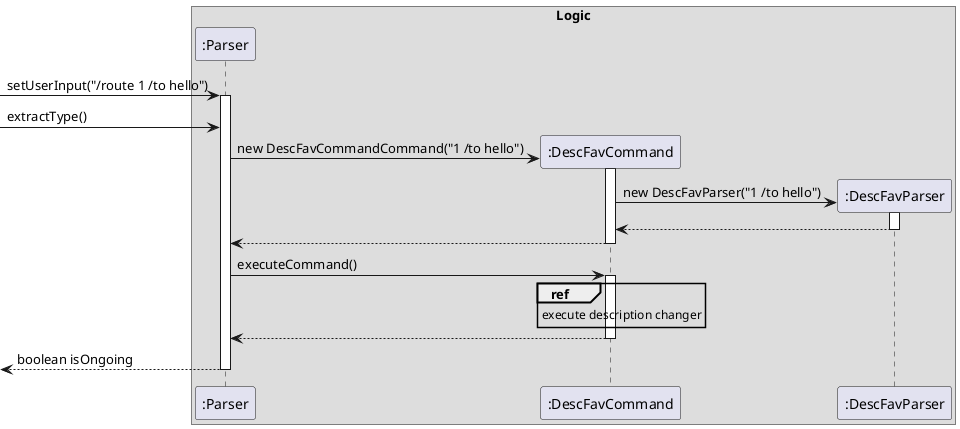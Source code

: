 @startuml
box Logic
[-> ":Parser": setUserInput("/route 1 /to hello")
activate ":Parser"
[-> ":Parser": extractType()

create ":DescFavCommand"
":Parser" -> ":DescFavCommand":new DescFavCommandCommand("1 /to hello")
activate ":DescFavCommand"

create ":DescFavParser"
":DescFavCommand" -> ":DescFavParser": new DescFavParser("1 /to hello")
activate ":DescFavParser"
":DescFavCommand" <-- ":DescFavParser"
deactivate ":DescFavParser"

":Parser" <-- ":DescFavCommand"
deactivate ":DescFavCommand"

":Parser" -> ":DescFavCommand":executeCommand()
activate ":DescFavCommand"

ref over ":DescFavCommand"
execute description changer
end

":Parser" <-- ":DescFavCommand"
deactivate ":DescFavCommand"
[<-- ":Parser": boolean isOngoing
deactivate ":Parser"
@enduml